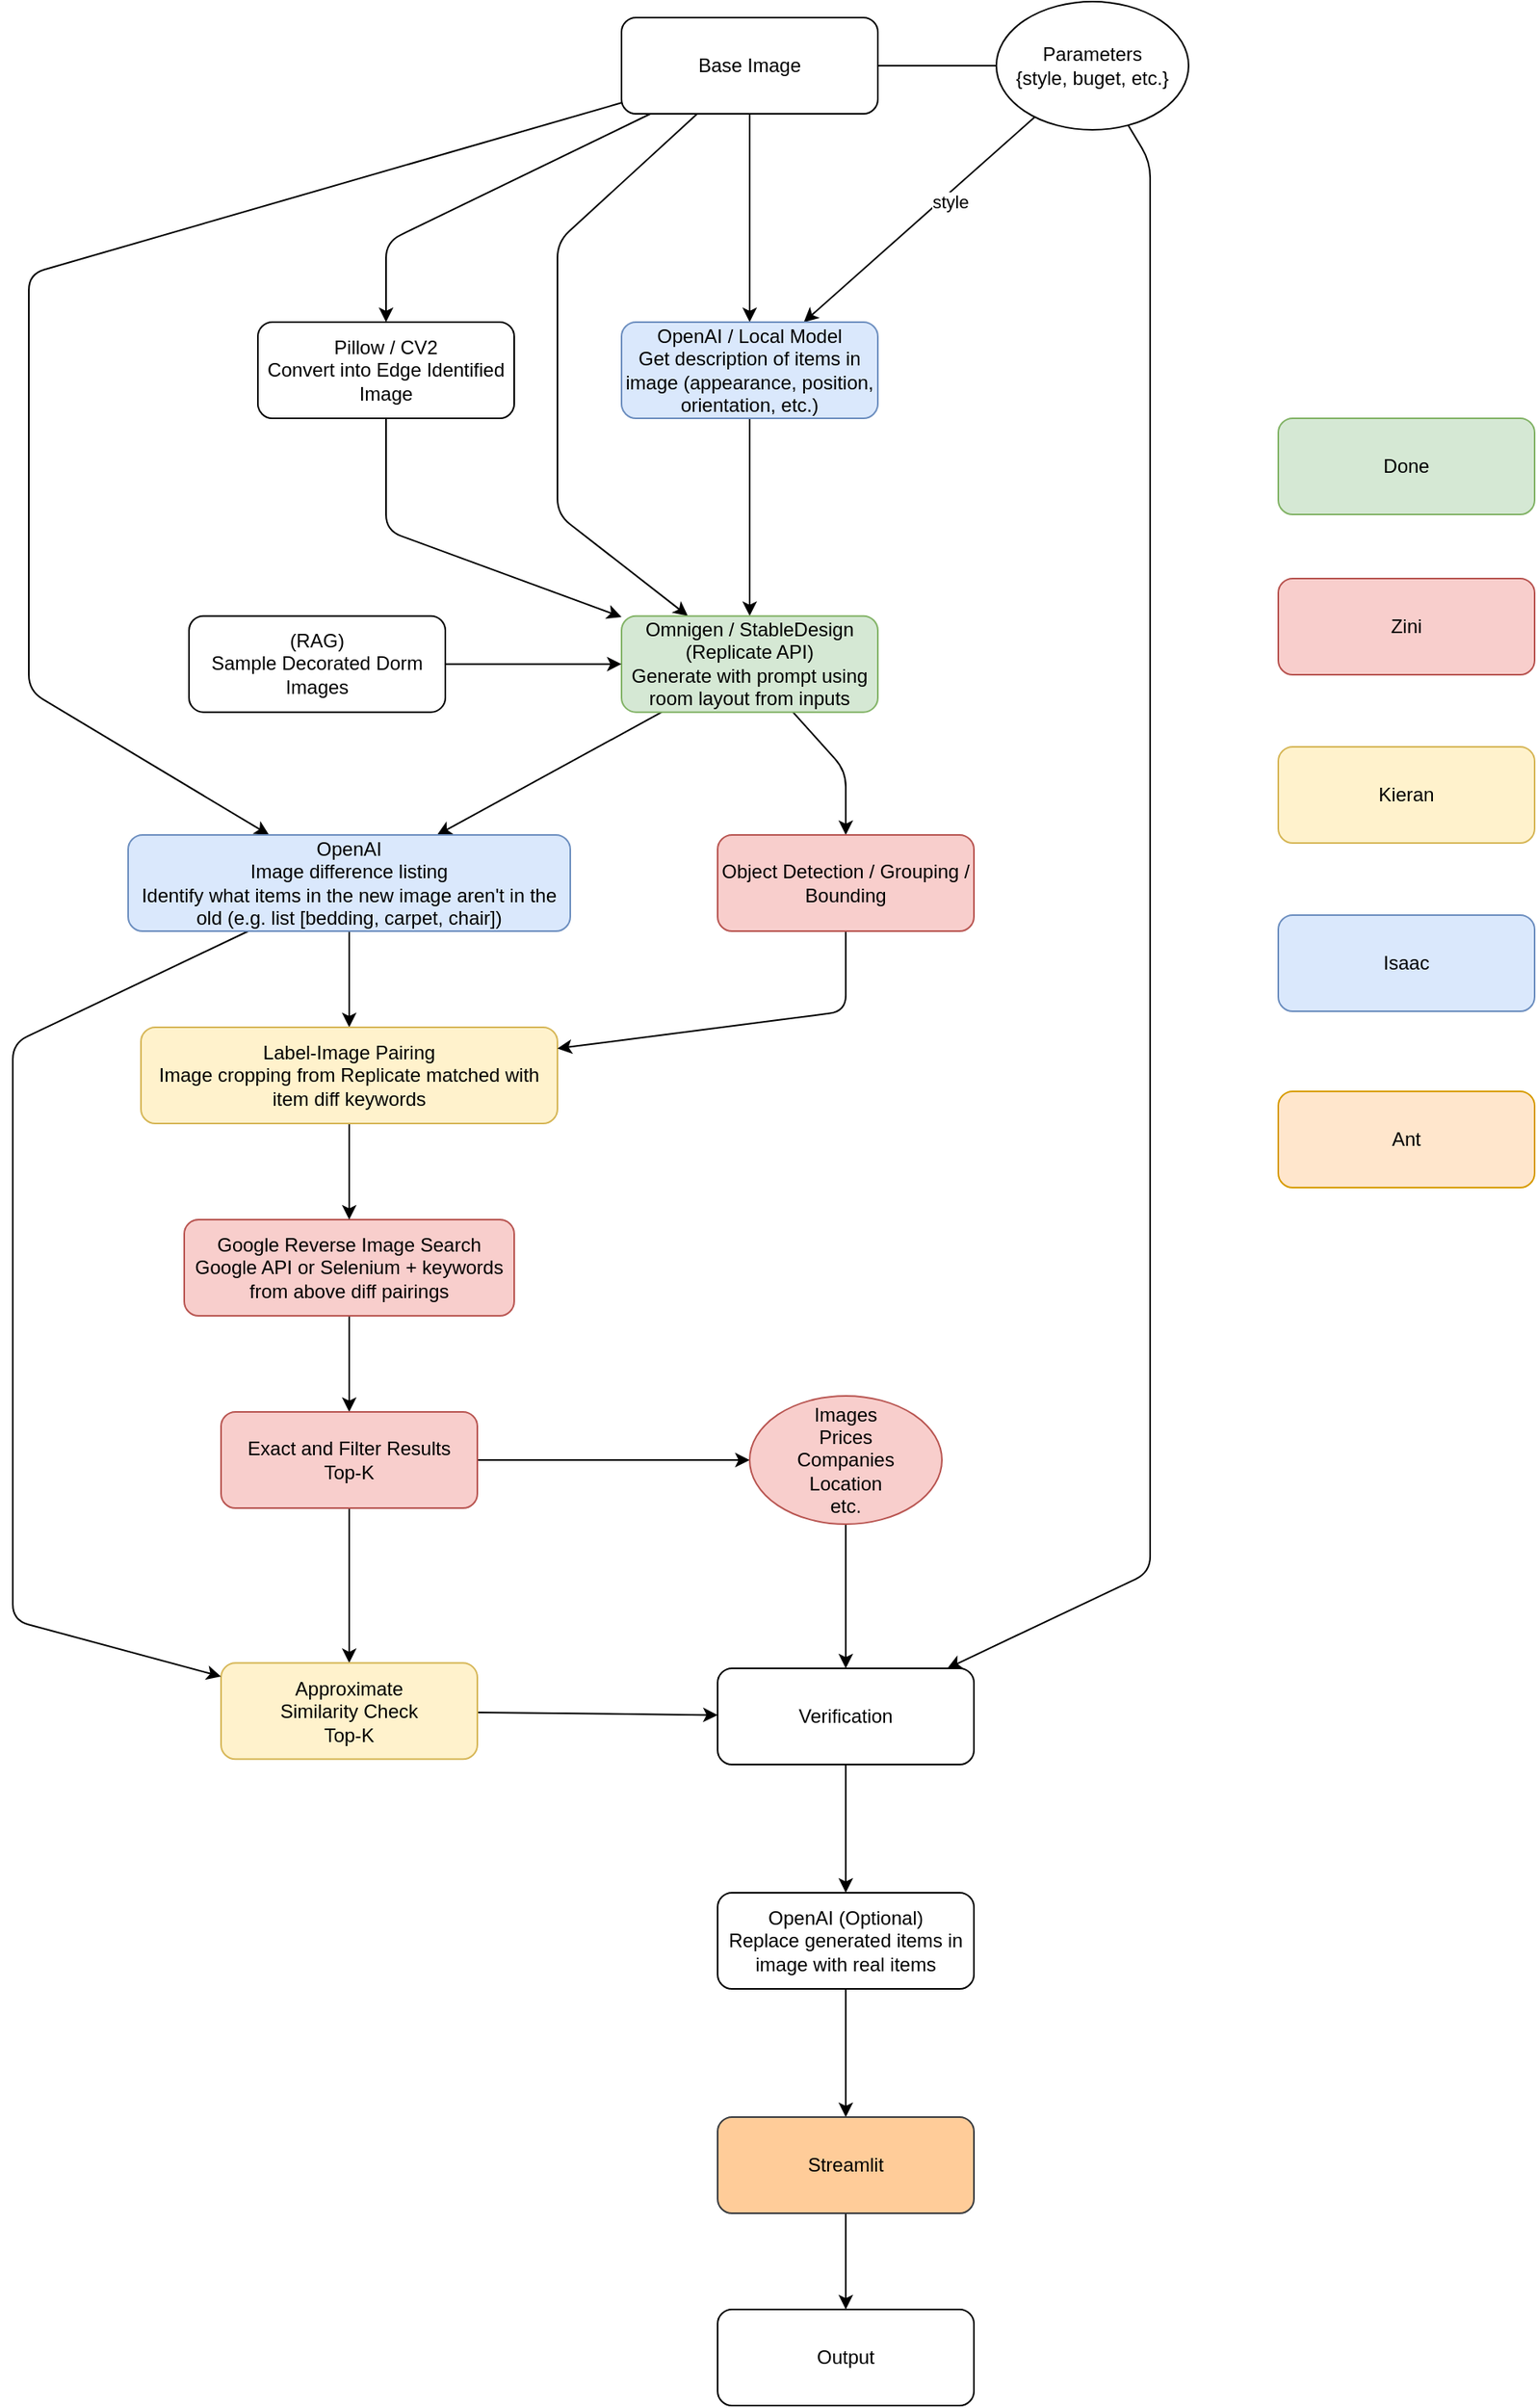 <mxfile>
    <diagram id="mi7N9GJhdiMdUrGBSjW2" name="Page-1">
        <mxGraphModel dx="2164" dy="1183" grid="1" gridSize="10" guides="1" tooltips="1" connect="1" arrows="1" fold="1" page="1" pageScale="1" pageWidth="827" pageHeight="1169" math="0" shadow="0">
            <root>
                <mxCell id="0"/>
                <mxCell id="1" parent="0"/>
                <mxCell id="34" style="edgeStyle=none;html=1;" edge="1" parent="1" source="2" target="33">
                    <mxGeometry relative="1" as="geometry">
                        <Array as="points">
                            <mxPoint x="-37" y="270"/>
                        </Array>
                    </mxGeometry>
                </mxCell>
                <mxCell id="36" style="edgeStyle=none;html=1;" edge="1" parent="1" source="2" target="35">
                    <mxGeometry relative="1" as="geometry"/>
                </mxCell>
                <mxCell id="40" style="edgeStyle=none;html=1;" edge="1" parent="1" source="2" target="37">
                    <mxGeometry relative="1" as="geometry">
                        <Array as="points">
                            <mxPoint x="70" y="270"/>
                            <mxPoint x="70" y="440"/>
                        </Array>
                    </mxGeometry>
                </mxCell>
                <mxCell id="51" style="edgeStyle=none;html=1;" edge="1" parent="1" source="2" target="48">
                    <mxGeometry relative="1" as="geometry">
                        <Array as="points">
                            <mxPoint x="-260" y="290"/>
                            <mxPoint x="-260" y="550"/>
                        </Array>
                    </mxGeometry>
                </mxCell>
                <mxCell id="2" value="Base Image" style="rounded=1;whiteSpace=wrap;html=1;" parent="1" vertex="1">
                    <mxGeometry x="110" y="130" width="160" height="60" as="geometry"/>
                </mxCell>
                <mxCell id="15" style="edgeStyle=none;html=1;" parent="1" source="12" target="14" edge="1">
                    <mxGeometry relative="1" as="geometry"/>
                </mxCell>
                <mxCell id="12" value="Google Reverse Image Search&lt;div&gt;Google API or Selenium + keywords from above diff pairings&lt;/div&gt;" style="rounded=1;whiteSpace=wrap;html=1;fillColor=#f8cecc;strokeColor=#b85450;" parent="1" vertex="1">
                    <mxGeometry x="-163" y="880" width="206" height="60" as="geometry"/>
                </mxCell>
                <mxCell id="17" style="edgeStyle=none;html=1;" parent="1" source="14" target="16" edge="1">
                    <mxGeometry relative="1" as="geometry"/>
                </mxCell>
                <mxCell id="44" style="edgeStyle=none;html=1;" edge="1" parent="1" source="14" target="18">
                    <mxGeometry relative="1" as="geometry"/>
                </mxCell>
                <mxCell id="14" value="Exact and Filter Results&lt;div&gt;&lt;span style=&quot;background-color: transparent;&quot;&gt;Top-K&lt;/span&gt;&lt;br&gt;&lt;/div&gt;" style="rounded=1;whiteSpace=wrap;html=1;fillColor=#f8cecc;strokeColor=#b85450;" parent="1" vertex="1">
                    <mxGeometry x="-140" y="1000" width="160" height="60" as="geometry"/>
                </mxCell>
                <mxCell id="47" style="edgeStyle=none;html=1;" edge="1" parent="1" source="16" target="21">
                    <mxGeometry relative="1" as="geometry"/>
                </mxCell>
                <mxCell id="16" value="Images&lt;div&gt;Prices&lt;/div&gt;&lt;div&gt;Companies&lt;/div&gt;&lt;div&gt;Location&lt;/div&gt;&lt;div&gt;etc.&lt;/div&gt;" style="ellipse;whiteSpace=wrap;html=1;fillColor=#f8cecc;strokeColor=#b85450;" parent="1" vertex="1">
                    <mxGeometry x="190" y="990.0" width="120" height="80" as="geometry"/>
                </mxCell>
                <mxCell id="46" style="edgeStyle=none;html=1;" edge="1" parent="1" source="18" target="21">
                    <mxGeometry relative="1" as="geometry"/>
                </mxCell>
                <mxCell id="18" value="&lt;div&gt;Approximate&lt;/div&gt;&lt;div&gt;Similarity Check&lt;br&gt;Top-K&lt;/div&gt;" style="rounded=1;whiteSpace=wrap;html=1;fillColor=#fff2cc;strokeColor=#d6b656;" parent="1" vertex="1">
                    <mxGeometry x="-140" y="1156.67" width="160" height="60" as="geometry"/>
                </mxCell>
                <mxCell id="45" style="edgeStyle=none;html=1;" edge="1" parent="1" source="21" target="27">
                    <mxGeometry relative="1" as="geometry"/>
                </mxCell>
                <mxCell id="21" value="&lt;div&gt;Verification&lt;/div&gt;" style="rounded=1;whiteSpace=wrap;html=1;" parent="1" vertex="1">
                    <mxGeometry x="170" y="1160" width="160" height="60" as="geometry"/>
                </mxCell>
                <mxCell id="24" style="edgeStyle=none;html=1;endArrow=none;endFill=0;" parent="1" source="23" target="2" edge="1">
                    <mxGeometry relative="1" as="geometry"/>
                </mxCell>
                <mxCell id="26" style="edgeStyle=none;html=1;" parent="1" source="23" target="21" edge="1">
                    <mxGeometry relative="1" as="geometry">
                        <Array as="points">
                            <mxPoint x="440" y="220"/>
                            <mxPoint x="440" y="1100"/>
                        </Array>
                    </mxGeometry>
                </mxCell>
                <mxCell id="68" style="edgeStyle=none;html=1;" edge="1" parent="1" source="23" target="35">
                    <mxGeometry relative="1" as="geometry"/>
                </mxCell>
                <mxCell id="69" value="style" style="edgeLabel;html=1;align=center;verticalAlign=middle;resizable=0;points=[];" vertex="1" connectable="0" parent="68">
                    <mxGeometry x="-0.232" y="3" relative="1" as="geometry">
                        <mxPoint y="1" as="offset"/>
                    </mxGeometry>
                </mxCell>
                <mxCell id="23" value="Parameters&lt;div&gt;{style, buget, etc.}&lt;/div&gt;" style="ellipse;whiteSpace=wrap;html=1;" parent="1" vertex="1">
                    <mxGeometry x="344" y="120" width="120" height="80" as="geometry"/>
                </mxCell>
                <mxCell id="31" style="edgeStyle=none;html=1;" parent="1" source="27" target="30" edge="1">
                    <mxGeometry relative="1" as="geometry"/>
                </mxCell>
                <mxCell id="27" value="OpenAI (Optional)&lt;div&gt;Replace generated items in image with real items&lt;/div&gt;" style="rounded=1;whiteSpace=wrap;html=1;" parent="1" vertex="1">
                    <mxGeometry x="170" y="1300" width="160" height="60" as="geometry"/>
                </mxCell>
                <mxCell id="78" style="edgeStyle=none;html=1;" edge="1" parent="1" source="30" target="77">
                    <mxGeometry relative="1" as="geometry"/>
                </mxCell>
                <mxCell id="30" value="Streamlit" style="rounded=1;whiteSpace=wrap;html=1;fillColor=#ffcc99;strokeColor=#36393d;" parent="1" vertex="1">
                    <mxGeometry x="170" y="1440" width="160" height="60" as="geometry"/>
                </mxCell>
                <mxCell id="39" style="edgeStyle=none;html=1;" edge="1" parent="1" source="33" target="37">
                    <mxGeometry relative="1" as="geometry">
                        <Array as="points">
                            <mxPoint x="-37" y="450"/>
                        </Array>
                    </mxGeometry>
                </mxCell>
                <mxCell id="33" value="&lt;span style=&quot;color: rgb(0, 0, 0);&quot;&gt;Pillow / CV2&lt;/span&gt;&lt;div style=&quot;scrollbar-color: light-dark(#e2e2e2, #4b4b4b)&lt;br/&gt;&#x9;&#x9;&#x9;&#x9;&#x9;light-dark(#fbfbfb, var(--dark-panel-color));&quot;&gt;Convert into Edge Identified Image&lt;/div&gt;&lt;div&gt;&lt;/div&gt;" style="rounded=1;whiteSpace=wrap;html=1;" vertex="1" parent="1">
                    <mxGeometry x="-117" y="320.0" width="160" height="60" as="geometry"/>
                </mxCell>
                <mxCell id="38" style="edgeStyle=none;html=1;" edge="1" parent="1" source="35" target="37">
                    <mxGeometry relative="1" as="geometry"/>
                </mxCell>
                <mxCell id="35" value="OpenAI / Local Model&lt;div&gt;Get description of items in image (appearance, position, orientation, etc.)&lt;/div&gt;" style="rounded=1;whiteSpace=wrap;html=1;fillColor=#dae8fc;strokeColor=#6c8ebf;" vertex="1" parent="1">
                    <mxGeometry x="110" y="320.0" width="160" height="60" as="geometry"/>
                </mxCell>
                <mxCell id="50" style="edgeStyle=none;html=1;" edge="1" parent="1" source="37" target="48">
                    <mxGeometry relative="1" as="geometry"/>
                </mxCell>
                <mxCell id="65" style="edgeStyle=none;html=1;" edge="1" parent="1" source="37" target="62">
                    <mxGeometry relative="1" as="geometry">
                        <Array as="points">
                            <mxPoint x="250" y="600"/>
                        </Array>
                    </mxGeometry>
                </mxCell>
                <mxCell id="37" value="Omnigen / StableDesign (Replicate API)&lt;div&gt;Generate with prompt using room layout from inputs&lt;/div&gt;" style="rounded=1;whiteSpace=wrap;html=1;fillColor=#d5e8d4;strokeColor=#82b366;" vertex="1" parent="1">
                    <mxGeometry x="110" y="503.33" width="160" height="60" as="geometry"/>
                </mxCell>
                <mxCell id="43" style="edgeStyle=none;html=1;" edge="1" parent="1" source="42" target="37">
                    <mxGeometry relative="1" as="geometry"/>
                </mxCell>
                <mxCell id="42" value="&lt;div&gt;(RAG)&lt;/div&gt;Sample Decorated Dorm Images" style="rounded=1;whiteSpace=wrap;html=1;" vertex="1" parent="1">
                    <mxGeometry x="-160" y="503.33" width="160" height="60" as="geometry"/>
                </mxCell>
                <mxCell id="54" style="edgeStyle=none;html=1;" edge="1" parent="1" source="48" target="52">
                    <mxGeometry relative="1" as="geometry"/>
                </mxCell>
                <mxCell id="58" style="edgeStyle=none;html=1;" edge="1" parent="1" source="48" target="18">
                    <mxGeometry relative="1" as="geometry">
                        <Array as="points">
                            <mxPoint x="-270" y="770"/>
                            <mxPoint x="-270" y="1130"/>
                        </Array>
                    </mxGeometry>
                </mxCell>
                <mxCell id="48" value="OpenAI&lt;div&gt;Image difference listing&lt;/div&gt;&lt;div&gt;Identify what items in the new image aren&#39;t in the old (e.g. list [bedding, carpet, chair])&lt;/div&gt;" style="rounded=1;whiteSpace=wrap;html=1;fillColor=#dae8fc;strokeColor=#6c8ebf;" vertex="1" parent="1">
                    <mxGeometry x="-198" y="640" width="276" height="60" as="geometry"/>
                </mxCell>
                <mxCell id="56" style="edgeStyle=none;html=1;" edge="1" parent="1" source="52" target="12">
                    <mxGeometry relative="1" as="geometry"/>
                </mxCell>
                <mxCell id="52" value="&lt;div&gt;&lt;/div&gt;&lt;div&gt;Label-Image Pairing&lt;/div&gt;&lt;div&gt;Image cropping from Replicate matched with item diff keywords&lt;/div&gt;" style="rounded=1;whiteSpace=wrap;html=1;fillColor=#fff2cc;strokeColor=#d6b656;" vertex="1" parent="1">
                    <mxGeometry x="-190" y="760" width="260" height="60" as="geometry"/>
                </mxCell>
                <mxCell id="66" style="edgeStyle=none;html=1;" edge="1" parent="1" source="62" target="52">
                    <mxGeometry relative="1" as="geometry">
                        <Array as="points">
                            <mxPoint x="250" y="750"/>
                        </Array>
                    </mxGeometry>
                </mxCell>
                <mxCell id="62" value="Object Detection / Grouping / Bounding" style="rounded=1;whiteSpace=wrap;html=1;fillColor=#f8cecc;strokeColor=#b85450;" vertex="1" parent="1">
                    <mxGeometry x="170" y="640" width="160" height="60" as="geometry"/>
                </mxCell>
                <mxCell id="71" value="Done" style="rounded=1;whiteSpace=wrap;html=1;fillColor=#d5e8d4;strokeColor=#82b366;" vertex="1" parent="1">
                    <mxGeometry x="520" y="380" width="160" height="60" as="geometry"/>
                </mxCell>
                <mxCell id="72" value="Zini" style="rounded=1;whiteSpace=wrap;html=1;fillColor=#f8cecc;strokeColor=#b85450;" vertex="1" parent="1">
                    <mxGeometry x="520" y="480" width="160" height="60" as="geometry"/>
                </mxCell>
                <mxCell id="73" value="Kieran" style="rounded=1;whiteSpace=wrap;html=1;fillColor=#fff2cc;strokeColor=#d6b656;" vertex="1" parent="1">
                    <mxGeometry x="520" y="585" width="160" height="60" as="geometry"/>
                </mxCell>
                <mxCell id="74" value="Isaac" style="rounded=1;whiteSpace=wrap;html=1;fillColor=#dae8fc;strokeColor=#6c8ebf;" vertex="1" parent="1">
                    <mxGeometry x="520" y="690" width="160" height="60" as="geometry"/>
                </mxCell>
                <mxCell id="75" value="Ant" style="rounded=1;whiteSpace=wrap;html=1;fillColor=#ffe6cc;strokeColor=#d79b00;" vertex="1" parent="1">
                    <mxGeometry x="520" y="800" width="160" height="60" as="geometry"/>
                </mxCell>
                <mxCell id="77" value="Output" style="rounded=1;whiteSpace=wrap;html=1;" vertex="1" parent="1">
                    <mxGeometry x="170" y="1560" width="160" height="60" as="geometry"/>
                </mxCell>
            </root>
        </mxGraphModel>
    </diagram>
</mxfile>